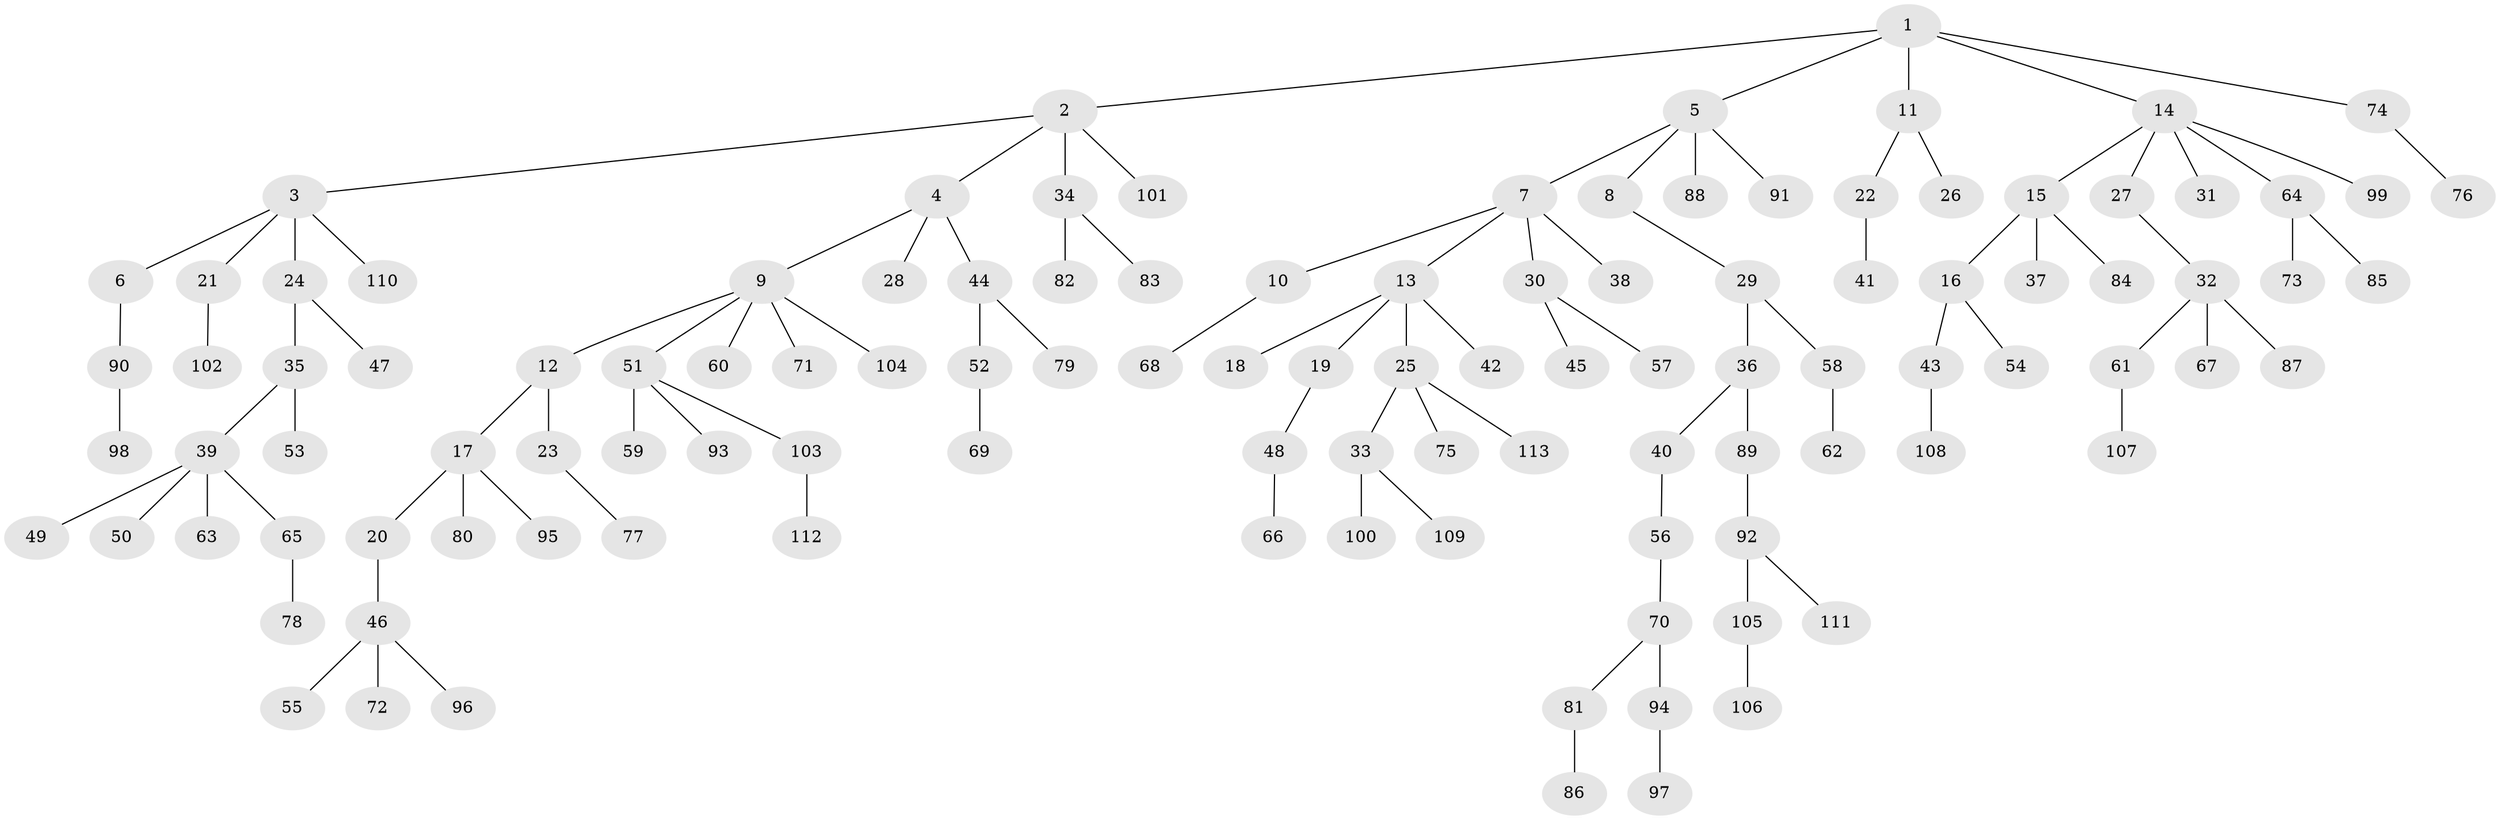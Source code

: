 // Generated by graph-tools (version 1.1) at 2025/52/03/09/25 04:52:59]
// undirected, 113 vertices, 112 edges
graph export_dot {
graph [start="1"]
  node [color=gray90,style=filled];
  1;
  2;
  3;
  4;
  5;
  6;
  7;
  8;
  9;
  10;
  11;
  12;
  13;
  14;
  15;
  16;
  17;
  18;
  19;
  20;
  21;
  22;
  23;
  24;
  25;
  26;
  27;
  28;
  29;
  30;
  31;
  32;
  33;
  34;
  35;
  36;
  37;
  38;
  39;
  40;
  41;
  42;
  43;
  44;
  45;
  46;
  47;
  48;
  49;
  50;
  51;
  52;
  53;
  54;
  55;
  56;
  57;
  58;
  59;
  60;
  61;
  62;
  63;
  64;
  65;
  66;
  67;
  68;
  69;
  70;
  71;
  72;
  73;
  74;
  75;
  76;
  77;
  78;
  79;
  80;
  81;
  82;
  83;
  84;
  85;
  86;
  87;
  88;
  89;
  90;
  91;
  92;
  93;
  94;
  95;
  96;
  97;
  98;
  99;
  100;
  101;
  102;
  103;
  104;
  105;
  106;
  107;
  108;
  109;
  110;
  111;
  112;
  113;
  1 -- 2;
  1 -- 5;
  1 -- 11;
  1 -- 14;
  1 -- 74;
  2 -- 3;
  2 -- 4;
  2 -- 34;
  2 -- 101;
  3 -- 6;
  3 -- 21;
  3 -- 24;
  3 -- 110;
  4 -- 9;
  4 -- 28;
  4 -- 44;
  5 -- 7;
  5 -- 8;
  5 -- 88;
  5 -- 91;
  6 -- 90;
  7 -- 10;
  7 -- 13;
  7 -- 30;
  7 -- 38;
  8 -- 29;
  9 -- 12;
  9 -- 51;
  9 -- 60;
  9 -- 71;
  9 -- 104;
  10 -- 68;
  11 -- 22;
  11 -- 26;
  12 -- 17;
  12 -- 23;
  13 -- 18;
  13 -- 19;
  13 -- 25;
  13 -- 42;
  14 -- 15;
  14 -- 27;
  14 -- 31;
  14 -- 64;
  14 -- 99;
  15 -- 16;
  15 -- 37;
  15 -- 84;
  16 -- 43;
  16 -- 54;
  17 -- 20;
  17 -- 80;
  17 -- 95;
  19 -- 48;
  20 -- 46;
  21 -- 102;
  22 -- 41;
  23 -- 77;
  24 -- 35;
  24 -- 47;
  25 -- 33;
  25 -- 75;
  25 -- 113;
  27 -- 32;
  29 -- 36;
  29 -- 58;
  30 -- 45;
  30 -- 57;
  32 -- 61;
  32 -- 67;
  32 -- 87;
  33 -- 100;
  33 -- 109;
  34 -- 82;
  34 -- 83;
  35 -- 39;
  35 -- 53;
  36 -- 40;
  36 -- 89;
  39 -- 49;
  39 -- 50;
  39 -- 63;
  39 -- 65;
  40 -- 56;
  43 -- 108;
  44 -- 52;
  44 -- 79;
  46 -- 55;
  46 -- 72;
  46 -- 96;
  48 -- 66;
  51 -- 59;
  51 -- 93;
  51 -- 103;
  52 -- 69;
  56 -- 70;
  58 -- 62;
  61 -- 107;
  64 -- 73;
  64 -- 85;
  65 -- 78;
  70 -- 81;
  70 -- 94;
  74 -- 76;
  81 -- 86;
  89 -- 92;
  90 -- 98;
  92 -- 105;
  92 -- 111;
  94 -- 97;
  103 -- 112;
  105 -- 106;
}
